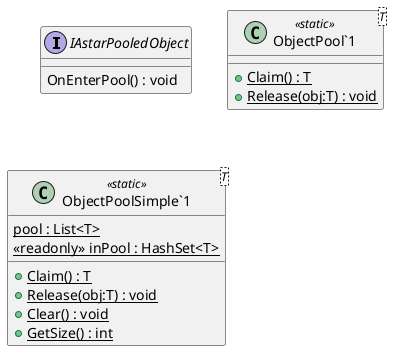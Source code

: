 @startuml
interface IAstarPooledObject {
    OnEnterPool() : void
}
class "ObjectPool`1"<T> <<static>> {
    + {static} Claim() : T
    + {static} Release(obj:T) : void
}
class "ObjectPoolSimple`1"<T> <<static>> {
    {static} pool : List<T>
    {static} <<readonly>> inPool : HashSet<T>
    + {static} Claim() : T
    + {static} Release(obj:T) : void
    + {static} Clear() : void
    + {static} GetSize() : int
}
@enduml
